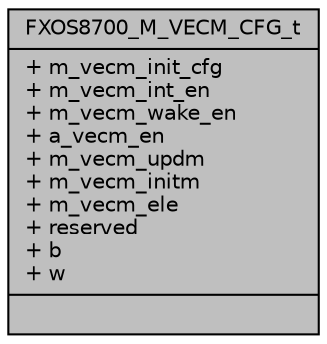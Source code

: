 digraph "FXOS8700_M_VECM_CFG_t"
{
  edge [fontname="Helvetica",fontsize="10",labelfontname="Helvetica",labelfontsize="10"];
  node [fontname="Helvetica",fontsize="10",shape=record];
  Node1 [label="{FXOS8700_M_VECM_CFG_t\n|+ m_vecm_init_cfg\l+ m_vecm_int_en\l+ m_vecm_wake_en\l+ a_vecm_en\l+ m_vecm_updm\l+ m_vecm_initm\l+ m_vecm_ele\l+ reserved\l+ b\l+ w\l|}",height=0.2,width=0.4,color="black", fillcolor="grey75", style="filled", fontcolor="black"];
}
